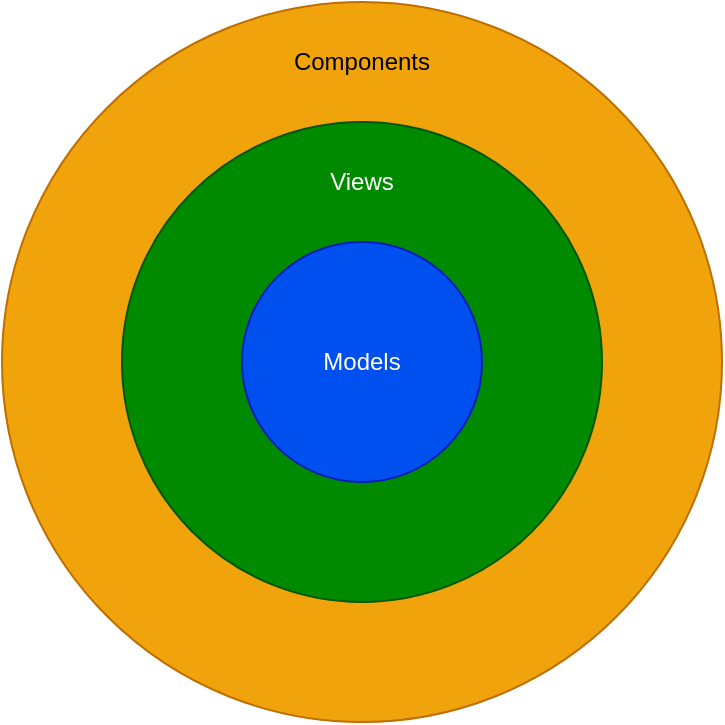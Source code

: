 <mxfile version="22.1.2" type="device" pages="4">
  <diagram id="mvDYsqlOY7IzLZOZ13eX" name="Architecture">
    <mxGraphModel dx="2074" dy="1230" grid="1" gridSize="10" guides="1" tooltips="1" connect="1" arrows="1" fold="1" page="1" pageScale="1" pageWidth="1100" pageHeight="850" math="0" shadow="0">
      <root>
        <mxCell id="0" />
        <mxCell id="1" parent="0" />
        <mxCell id="HzE5Y_yb6oloLd-kvbXD-3" value="Components" style="ellipse;whiteSpace=wrap;html=1;aspect=fixed;verticalAlign=top;spacingTop=16;fillColor=#f0a30a;fontColor=#000000;strokeColor=#BD7000;" vertex="1" parent="1">
          <mxGeometry x="240" y="200" width="360" height="360" as="geometry" />
        </mxCell>
        <mxCell id="HzE5Y_yb6oloLd-kvbXD-2" value="Views" style="ellipse;whiteSpace=wrap;html=1;aspect=fixed;verticalAlign=top;spacingTop=16;fillColor=#008a00;fontColor=#ffffff;strokeColor=#005700;" vertex="1" parent="1">
          <mxGeometry x="300" y="260" width="240" height="240" as="geometry" />
        </mxCell>
        <mxCell id="HzE5Y_yb6oloLd-kvbXD-1" value="Models" style="ellipse;whiteSpace=wrap;html=1;aspect=fixed;fillColor=#0050ef;fontColor=#ffffff;strokeColor=#001DBC;" vertex="1" parent="1">
          <mxGeometry x="360" y="320" width="120" height="120" as="geometry" />
        </mxCell>
      </root>
    </mxGraphModel>
  </diagram>
  <diagram id="C5RBs43oDa-KdzZeNtuy" name="Classes">
    <mxGraphModel dx="2074" dy="1230" grid="1" gridSize="10" guides="1" tooltips="1" connect="1" arrows="1" fold="1" page="1" pageScale="1" pageWidth="1169" pageHeight="827" math="0" shadow="0">
      <root>
        <mxCell id="WIyWlLk6GJQsqaUBKTNV-0" />
        <mxCell id="WIyWlLk6GJQsqaUBKTNV-1" parent="WIyWlLk6GJQsqaUBKTNV-0" />
        <mxCell id="zkfFHV4jXpPFQw0GAbJ--0" value="Member" style="swimlane;fontStyle=2;align=center;verticalAlign=top;childLayout=stackLayout;horizontal=1;startSize=26;horizontalStack=0;resizeParent=1;resizeLast=0;collapsible=1;marginBottom=0;rounded=0;shadow=0;strokeWidth=1;" parent="WIyWlLk6GJQsqaUBKTNV-1" vertex="1">
          <mxGeometry x="560" y="80" width="160" height="330" as="geometry">
            <mxRectangle x="230" y="140" width="160" height="26" as="alternateBounds" />
          </mxGeometry>
        </mxCell>
        <mxCell id="zkfFHV4jXpPFQw0GAbJ--1" value="+ ID" style="text;align=left;verticalAlign=top;spacingLeft=4;spacingRight=4;overflow=hidden;rotatable=0;points=[[0,0.5],[1,0.5]];portConstraint=eastwest;" parent="zkfFHV4jXpPFQw0GAbJ--0" vertex="1">
          <mxGeometry y="26" width="160" height="26" as="geometry" />
        </mxCell>
        <mxCell id="mJDjyZB0HMVaEcLKdFet-34" value="+ Ideology" style="text;align=left;verticalAlign=top;spacingLeft=4;spacingRight=4;overflow=hidden;rotatable=0;points=[[0,0.5],[1,0.5]];portConstraint=eastwest;" parent="zkfFHV4jXpPFQw0GAbJ--0" vertex="1">
          <mxGeometry y="52" width="160" height="26" as="geometry" />
        </mxCell>
        <mxCell id="hrejwmupJxw2dykccQO4-26" value="+ Is Dead: bool" style="text;strokeColor=none;fillColor=none;align=left;verticalAlign=top;spacingLeft=4;spacingRight=4;overflow=hidden;rotatable=0;points=[[0,0.5],[1,0.5]];portConstraint=eastwest;" parent="zkfFHV4jXpPFQw0GAbJ--0" vertex="1">
          <mxGeometry y="78" width="160" height="26" as="geometry" />
        </mxCell>
        <mxCell id="hrejwmupJxw2dykccQO4-31" value="+ Location: Cell" style="text;strokeColor=none;fillColor=none;align=left;verticalAlign=top;spacingLeft=4;spacingRight=4;overflow=hidden;rotatable=0;points=[[0,0.5],[1,0.5]];portConstraint=eastwest;" parent="zkfFHV4jXpPFQw0GAbJ--0" vertex="1">
          <mxGeometry y="104" width="160" height="26" as="geometry" />
        </mxCell>
        <mxCell id="hrejwmupJxw2dykccQO4-27" value="+ Manoeuvre" style="text;strokeColor=none;fillColor=none;align=left;verticalAlign=top;spacingLeft=4;spacingRight=4;overflow=hidden;rotatable=0;points=[[0,0.5],[1,0.5]];portConstraint=eastwest;" parent="zkfFHV4jXpPFQw0GAbJ--0" vertex="1">
          <mxGeometry y="130" width="160" height="26" as="geometry" />
        </mxCell>
        <mxCell id="hrejwmupJxw2dykccQO4-24" value="" style="line;strokeWidth=1;fillColor=none;align=left;verticalAlign=middle;spacingTop=-1;spacingLeft=3;spacingRight=3;rotatable=0;labelPosition=right;points=[];portConstraint=eastwest;strokeColor=inherit;" parent="zkfFHV4jXpPFQw0GAbJ--0" vertex="1">
          <mxGeometry y="156" width="160" height="8" as="geometry" />
        </mxCell>
        <mxCell id="zkfFHV4jXpPFQw0GAbJ--2" value="+ Role" style="text;align=left;verticalAlign=top;spacingLeft=4;spacingRight=4;overflow=hidden;rotatable=0;points=[[0,0.5],[1,0.5]];portConstraint=eastwest;rounded=0;shadow=0;html=0;" parent="zkfFHV4jXpPFQw0GAbJ--0" vertex="1">
          <mxGeometry y="164" width="160" height="26" as="geometry" />
        </mxCell>
        <mxCell id="mJDjyZB0HMVaEcLKdFet-35" value="+ Kill (Member)" style="text;strokeColor=none;fillColor=none;align=left;verticalAlign=top;spacingLeft=4;spacingRight=4;overflow=hidden;rotatable=0;points=[[0,0.5],[1,0.5]];portConstraint=eastwest;" parent="zkfFHV4jXpPFQw0GAbJ--0" vertex="1">
          <mxGeometry y="190" width="160" height="26" as="geometry" />
        </mxCell>
        <mxCell id="mJDjyZB0HMVaEcLKdFet-36" value="+ Cells to Move ( ): [Cell]" style="text;strokeColor=none;fillColor=none;align=left;verticalAlign=top;spacingLeft=4;spacingRight=4;overflow=hidden;rotatable=0;points=[[0,0.5],[1,0.5]];portConstraint=eastwest;" parent="zkfFHV4jXpPFQw0GAbJ--0" vertex="1">
          <mxGeometry y="216" width="160" height="26" as="geometry" />
        </mxCell>
        <mxCell id="mJDjyZB0HMVaEcLKdFet-37" value="+ Can Kill On (Cell)" style="text;strokeColor=none;fillColor=none;align=left;verticalAlign=top;spacingLeft=4;spacingRight=4;overflow=hidden;rotatable=0;points=[[0,0.5],[1,0.5]];portConstraint=eastwest;" parent="zkfFHV4jXpPFQw0GAbJ--0" vertex="1">
          <mxGeometry y="242" width="160" height="26" as="geometry" />
        </mxCell>
        <mxCell id="mJDjyZB0HMVaEcLKdFet-38" value="+ Can Bury On (Cell)" style="text;strokeColor=none;fillColor=none;align=left;verticalAlign=top;spacingLeft=4;spacingRight=4;overflow=hidden;rotatable=0;points=[[0,0.5],[1,0.5]];portConstraint=eastwest;" parent="zkfFHV4jXpPFQw0GAbJ--0" vertex="1">
          <mxGeometry y="268" width="160" height="26" as="geometry" />
        </mxCell>
        <mxCell id="zkfFHV4jXpPFQw0GAbJ--3" value="+ Act (Cell)" style="text;align=left;verticalAlign=top;spacingLeft=4;spacingRight=4;overflow=hidden;rotatable=0;points=[[0,0.5],[1,0.5]];portConstraint=eastwest;rounded=0;shadow=0;html=0;" parent="zkfFHV4jXpPFQw0GAbJ--0" vertex="1">
          <mxGeometry y="294" width="160" height="26" as="geometry" />
        </mxCell>
        <mxCell id="zkfFHV4jXpPFQw0GAbJ--6" value="Chief" style="swimlane;fontStyle=0;align=center;verticalAlign=top;childLayout=stackLayout;horizontal=1;startSize=26;horizontalStack=0;resizeParent=1;resizeLast=0;collapsible=1;marginBottom=0;rounded=0;shadow=0;strokeWidth=1;" parent="WIyWlLk6GJQsqaUBKTNV-1" vertex="1">
          <mxGeometry x="560" y="480" width="150" height="90" as="geometry">
            <mxRectangle x="130" y="380" width="160" height="26" as="alternateBounds" />
          </mxGeometry>
        </mxCell>
        <mxCell id="mJDjyZB0HMVaEcLKdFet-51" value="---" style="text;strokeColor=none;fillColor=none;align=left;verticalAlign=top;spacingLeft=4;spacingRight=4;overflow=hidden;rotatable=0;points=[[0,0.5],[1,0.5]];portConstraint=eastwest;" parent="zkfFHV4jXpPFQw0GAbJ--6" vertex="1">
          <mxGeometry y="26" width="150" height="26" as="geometry" />
        </mxCell>
        <mxCell id="mJDjyZB0HMVaEcLKdFet-28" value="" style="line;strokeWidth=1;fillColor=none;align=left;verticalAlign=middle;spacingTop=-1;spacingLeft=3;spacingRight=3;rotatable=0;labelPosition=right;points=[];portConstraint=eastwest;strokeColor=inherit;" parent="zkfFHV4jXpPFQw0GAbJ--6" vertex="1">
          <mxGeometry y="52" width="150" height="8" as="geometry" />
        </mxCell>
        <mxCell id="hrejwmupJxw2dykccQO4-35" value="+ Role" style="text;align=left;verticalAlign=top;spacingLeft=4;spacingRight=4;overflow=hidden;rotatable=0;points=[[0,0.5],[1,0.5]];portConstraint=eastwest;rounded=0;shadow=0;html=0;" parent="zkfFHV4jXpPFQw0GAbJ--6" vertex="1">
          <mxGeometry y="60" width="150" height="26" as="geometry" />
        </mxCell>
        <mxCell id="zkfFHV4jXpPFQw0GAbJ--12" value="" style="endArrow=block;endSize=10;endFill=0;shadow=0;strokeWidth=1;rounded=0;edgeStyle=elbowEdgeStyle;elbow=vertical;" parent="WIyWlLk6GJQsqaUBKTNV-1" source="zkfFHV4jXpPFQw0GAbJ--6" target="zkfFHV4jXpPFQw0GAbJ--0" edge="1">
          <mxGeometry width="160" relative="1" as="geometry">
            <mxPoint x="620" y="163" as="sourcePoint" />
            <mxPoint x="620" y="163" as="targetPoint" />
          </mxGeometry>
        </mxCell>
        <mxCell id="zkfFHV4jXpPFQw0GAbJ--16" value="" style="endArrow=block;endSize=10;endFill=0;shadow=0;strokeWidth=1;rounded=0;edgeStyle=elbowEdgeStyle;elbow=vertical;" parent="WIyWlLk6GJQsqaUBKTNV-1" source="hrejwmupJxw2dykccQO4-36" target="zkfFHV4jXpPFQw0GAbJ--0" edge="1">
          <mxGeometry width="160" relative="1" as="geometry">
            <mxPoint x="800" y="360" as="sourcePoint" />
            <mxPoint x="730" y="231" as="targetPoint" />
          </mxGeometry>
        </mxCell>
        <mxCell id="zkfFHV4jXpPFQw0GAbJ--17" value="Party" style="swimlane;fontStyle=0;align=center;verticalAlign=top;childLayout=stackLayout;horizontal=1;startSize=26;horizontalStack=0;resizeParent=1;resizeLast=0;collapsible=1;marginBottom=0;rounded=0;shadow=0;strokeWidth=1;" parent="WIyWlLk6GJQsqaUBKTNV-1" vertex="1">
          <mxGeometry x="320" y="197" width="120" height="112" as="geometry">
            <mxRectangle x="550" y="140" width="160" height="26" as="alternateBounds" />
          </mxGeometry>
        </mxCell>
        <mxCell id="hrejwmupJxw2dykccQO4-23" value="---" style="text;strokeColor=none;fillColor=none;align=left;verticalAlign=top;spacingLeft=4;spacingRight=4;overflow=hidden;rotatable=0;points=[[0,0.5],[1,0.5]];portConstraint=eastwest;" parent="zkfFHV4jXpPFQw0GAbJ--17" vertex="1">
          <mxGeometry y="26" width="120" height="26" as="geometry" />
        </mxCell>
        <mxCell id="hrejwmupJxw2dykccQO4-22" value="" style="line;strokeWidth=1;fillColor=none;align=left;verticalAlign=middle;spacingTop=-1;spacingLeft=3;spacingRight=3;rotatable=0;labelPosition=right;points=[];portConstraint=eastwest;strokeColor=inherit;" parent="zkfFHV4jXpPFQw0GAbJ--17" vertex="1">
          <mxGeometry y="52" width="120" height="8" as="geometry" />
        </mxCell>
        <mxCell id="zkfFHV4jXpPFQw0GAbJ--18" value="+ Ideology" style="text;align=left;verticalAlign=top;spacingLeft=4;spacingRight=4;overflow=hidden;rotatable=0;points=[[0,0.5],[1,0.5]];portConstraint=eastwest;" parent="zkfFHV4jXpPFQw0GAbJ--17" vertex="1">
          <mxGeometry y="60" width="120" height="26" as="geometry" />
        </mxCell>
        <mxCell id="zkfFHV4jXpPFQw0GAbJ--19" value="+ Is Lost" style="text;align=left;verticalAlign=top;spacingLeft=4;spacingRight=4;overflow=hidden;rotatable=0;points=[[0,0.5],[1,0.5]];portConstraint=eastwest;rounded=0;shadow=0;html=0;" parent="zkfFHV4jXpPFQw0GAbJ--17" vertex="1">
          <mxGeometry y="86" width="120" height="26" as="geometry" />
        </mxCell>
        <mxCell id="zkfFHV4jXpPFQw0GAbJ--26" value="" style="endArrow=open;shadow=0;strokeWidth=1;rounded=0;endFill=0;elbow=vertical;dashed=1;exitX=1;exitY=0.5;exitDx=0;exitDy=0;entryX=0;entryY=0.5;entryDx=0;entryDy=0;endSize=12;" parent="WIyWlLk6GJQsqaUBKTNV-1" source="zkfFHV4jXpPFQw0GAbJ--19" target="mJDjyZB0HMVaEcLKdFet-35" edge="1">
          <mxGeometry x="0.5" y="41" relative="1" as="geometry">
            <mxPoint x="10" y="172" as="sourcePoint" />
            <mxPoint x="-150" y="172" as="targetPoint" />
            <mxPoint x="-40" y="32" as="offset" />
          </mxGeometry>
        </mxCell>
        <mxCell id="mJDjyZB0HMVaEcLKdFet-15" value="Members" style="edgeLabel;html=1;align=center;verticalAlign=middle;resizable=0;points=[];" parent="zkfFHV4jXpPFQw0GAbJ--26" vertex="1" connectable="0">
          <mxGeometry x="-0.274" y="1" relative="1" as="geometry">
            <mxPoint x="-4" y="15" as="offset" />
          </mxGeometry>
        </mxCell>
        <mxCell id="mJDjyZB0HMVaEcLKdFet-21" value="1..9" style="edgeLabel;html=1;align=center;verticalAlign=middle;resizable=0;points=[];" parent="zkfFHV4jXpPFQw0GAbJ--26" vertex="1" connectable="0">
          <mxGeometry x="0.692" y="-1" relative="1" as="geometry">
            <mxPoint x="-2" y="8" as="offset" />
          </mxGeometry>
        </mxCell>
        <mxCell id="hrejwmupJxw2dykccQO4-0" value="Parliament" style="swimlane;fontStyle=0;childLayout=stackLayout;horizontal=1;startSize=26;fillColor=none;horizontalStack=0;resizeParent=1;resizeParentMax=0;resizeLast=0;collapsible=1;marginBottom=0;" parent="WIyWlLk6GJQsqaUBKTNV-1" vertex="1">
          <mxGeometry x="80" y="80" width="120" height="138" as="geometry" />
        </mxCell>
        <mxCell id="hrejwmupJxw2dykccQO4-1" value="- Cur Ideology" style="text;strokeColor=none;fillColor=none;align=left;verticalAlign=top;spacingLeft=4;spacingRight=4;overflow=hidden;rotatable=0;points=[[0,0.5],[1,0.5]];portConstraint=eastwest;" parent="hrejwmupJxw2dykccQO4-0" vertex="1">
          <mxGeometry y="26" width="120" height="26" as="geometry" />
        </mxCell>
        <mxCell id="hrejwmupJxw2dykccQO4-19" value="" style="line;strokeWidth=1;fillColor=none;align=left;verticalAlign=middle;spacingTop=-1;spacingLeft=3;spacingRight=3;rotatable=0;labelPosition=right;points=[];portConstraint=eastwest;strokeColor=inherit;" parent="hrejwmupJxw2dykccQO4-0" vertex="1">
          <mxGeometry y="52" width="120" height="8" as="geometry" />
        </mxCell>
        <mxCell id="hrejwmupJxw2dykccQO4-18" value="- Get Next Party ( )" style="text;strokeColor=none;fillColor=none;align=left;verticalAlign=top;spacingLeft=4;spacingRight=4;overflow=hidden;rotatable=0;points=[[0,0.5],[1,0.5]];portConstraint=eastwest;" parent="hrejwmupJxw2dykccQO4-0" vertex="1">
          <mxGeometry y="60" width="120" height="26" as="geometry" />
        </mxCell>
        <mxCell id="hrejwmupJxw2dykccQO4-20" value="- Next Turn ( )" style="text;strokeColor=none;fillColor=none;align=left;verticalAlign=top;spacingLeft=4;spacingRight=4;overflow=hidden;rotatable=0;points=[[0,0.5],[1,0.5]];portConstraint=eastwest;" parent="hrejwmupJxw2dykccQO4-0" vertex="1">
          <mxGeometry y="86" width="120" height="26" as="geometry" />
        </mxCell>
        <mxCell id="hrejwmupJxw2dykccQO4-21" value="+ Act ( )" style="text;strokeColor=none;fillColor=none;align=left;verticalAlign=top;spacingLeft=4;spacingRight=4;overflow=hidden;rotatable=0;points=[[0,0.5],[1,0.5]];portConstraint=eastwest;" parent="hrejwmupJxw2dykccQO4-0" vertex="1">
          <mxGeometry y="112" width="120" height="26" as="geometry" />
        </mxCell>
        <mxCell id="hrejwmupJxw2dykccQO4-4" value="Cell" style="swimlane;fontStyle=0;childLayout=stackLayout;horizontal=1;startSize=26;fillColor=none;horizontalStack=0;resizeParent=1;resizeParentMax=0;resizeLast=0;collapsible=1;marginBottom=0;" parent="WIyWlLk6GJQsqaUBKTNV-1" vertex="1">
          <mxGeometry x="760" y="80" width="120" height="78" as="geometry" />
        </mxCell>
        <mxCell id="hrejwmupJxw2dykccQO4-5" value="+ X: int" style="text;strokeColor=none;fillColor=none;align=left;verticalAlign=top;spacingLeft=4;spacingRight=4;overflow=hidden;rotatable=0;points=[[0,0.5],[1,0.5]];portConstraint=eastwest;" parent="hrejwmupJxw2dykccQO4-4" vertex="1">
          <mxGeometry y="26" width="120" height="26" as="geometry" />
        </mxCell>
        <mxCell id="hrejwmupJxw2dykccQO4-6" value="+ Y: int" style="text;strokeColor=none;fillColor=none;align=left;verticalAlign=top;spacingLeft=4;spacingRight=4;overflow=hidden;rotatable=0;points=[[0,0.5],[1,0.5]];portConstraint=eastwest;" parent="hrejwmupJxw2dykccQO4-4" vertex="1">
          <mxGeometry y="52" width="120" height="26" as="geometry" />
        </mxCell>
        <mxCell id="hrejwmupJxw2dykccQO4-36" value="Assassin" style="swimlane;fontStyle=0;align=center;verticalAlign=top;childLayout=stackLayout;horizontal=1;startSize=26;horizontalStack=0;resizeParent=1;resizeLast=0;collapsible=1;marginBottom=0;rounded=0;shadow=0;strokeWidth=1;" parent="WIyWlLk6GJQsqaUBKTNV-1" vertex="1">
          <mxGeometry x="720" y="480" width="150" height="90" as="geometry">
            <mxRectangle x="130" y="380" width="160" height="26" as="alternateBounds" />
          </mxGeometry>
        </mxCell>
        <mxCell id="mJDjyZB0HMVaEcLKdFet-52" value="---" style="text;strokeColor=none;fillColor=none;align=left;verticalAlign=top;spacingLeft=4;spacingRight=4;overflow=hidden;rotatable=0;points=[[0,0.5],[1,0.5]];portConstraint=eastwest;" parent="hrejwmupJxw2dykccQO4-36" vertex="1">
          <mxGeometry y="26" width="150" height="26" as="geometry" />
        </mxCell>
        <mxCell id="mJDjyZB0HMVaEcLKdFet-30" value="" style="line;strokeWidth=1;fillColor=none;align=left;verticalAlign=middle;spacingTop=-1;spacingLeft=3;spacingRight=3;rotatable=0;labelPosition=right;points=[];portConstraint=eastwest;strokeColor=inherit;" parent="hrejwmupJxw2dykccQO4-36" vertex="1">
          <mxGeometry y="52" width="150" height="8" as="geometry" />
        </mxCell>
        <mxCell id="hrejwmupJxw2dykccQO4-37" value="+ Role" style="text;align=left;verticalAlign=top;spacingLeft=4;spacingRight=4;overflow=hidden;rotatable=0;points=[[0,0.5],[1,0.5]];portConstraint=eastwest;rounded=0;shadow=0;html=0;" parent="hrejwmupJxw2dykccQO4-36" vertex="1">
          <mxGeometry y="60" width="150" height="26" as="geometry" />
        </mxCell>
        <mxCell id="hrejwmupJxw2dykccQO4-38" value="Diplomat" style="swimlane;fontStyle=0;align=center;verticalAlign=top;childLayout=stackLayout;horizontal=1;startSize=26;horizontalStack=0;resizeParent=1;resizeLast=0;collapsible=1;marginBottom=0;rounded=0;shadow=0;strokeWidth=1;" parent="WIyWlLk6GJQsqaUBKTNV-1" vertex="1">
          <mxGeometry x="880" y="480" width="150" height="90" as="geometry">
            <mxRectangle x="130" y="380" width="160" height="26" as="alternateBounds" />
          </mxGeometry>
        </mxCell>
        <mxCell id="mJDjyZB0HMVaEcLKdFet-53" value="---" style="text;strokeColor=none;fillColor=none;align=left;verticalAlign=top;spacingLeft=4;spacingRight=4;overflow=hidden;rotatable=0;points=[[0,0.5],[1,0.5]];portConstraint=eastwest;" parent="hrejwmupJxw2dykccQO4-38" vertex="1">
          <mxGeometry y="26" width="150" height="26" as="geometry" />
        </mxCell>
        <mxCell id="mJDjyZB0HMVaEcLKdFet-32" value="" style="line;strokeWidth=1;fillColor=none;align=left;verticalAlign=middle;spacingTop=-1;spacingLeft=3;spacingRight=3;rotatable=0;labelPosition=right;points=[];portConstraint=eastwest;strokeColor=inherit;" parent="hrejwmupJxw2dykccQO4-38" vertex="1">
          <mxGeometry y="52" width="150" height="8" as="geometry" />
        </mxCell>
        <mxCell id="hrejwmupJxw2dykccQO4-39" value="+ Role" style="text;align=left;verticalAlign=top;spacingLeft=4;spacingRight=4;overflow=hidden;rotatable=0;points=[[0,0.5],[1,0.5]];portConstraint=eastwest;rounded=0;shadow=0;html=0;" parent="hrejwmupJxw2dykccQO4-38" vertex="1">
          <mxGeometry y="60" width="150" height="26" as="geometry" />
        </mxCell>
        <mxCell id="hrejwmupJxw2dykccQO4-40" value="Reporter" style="swimlane;fontStyle=0;align=center;verticalAlign=top;childLayout=stackLayout;horizontal=1;startSize=26;horizontalStack=0;resizeParent=1;resizeLast=0;collapsible=1;marginBottom=0;rounded=0;shadow=0;strokeWidth=1;" parent="WIyWlLk6GJQsqaUBKTNV-1" vertex="1">
          <mxGeometry x="400" y="480" width="150" height="90" as="geometry">
            <mxRectangle x="130" y="380" width="160" height="26" as="alternateBounds" />
          </mxGeometry>
        </mxCell>
        <mxCell id="mJDjyZB0HMVaEcLKdFet-50" value="---" style="text;strokeColor=none;fillColor=none;align=left;verticalAlign=top;spacingLeft=4;spacingRight=4;overflow=hidden;rotatable=0;points=[[0,0.5],[1,0.5]];portConstraint=eastwest;" parent="hrejwmupJxw2dykccQO4-40" vertex="1">
          <mxGeometry y="26" width="150" height="26" as="geometry" />
        </mxCell>
        <mxCell id="mJDjyZB0HMVaEcLKdFet-26" value="" style="line;strokeWidth=1;fillColor=none;align=left;verticalAlign=middle;spacingTop=-1;spacingLeft=3;spacingRight=3;rotatable=0;labelPosition=right;points=[];portConstraint=eastwest;strokeColor=inherit;" parent="hrejwmupJxw2dykccQO4-40" vertex="1">
          <mxGeometry y="52" width="150" height="8" as="geometry" />
        </mxCell>
        <mxCell id="hrejwmupJxw2dykccQO4-41" value="+ Role" style="text;align=left;verticalAlign=top;spacingLeft=4;spacingRight=4;overflow=hidden;rotatable=0;points=[[0,0.5],[1,0.5]];portConstraint=eastwest;rounded=0;shadow=0;html=0;" parent="hrejwmupJxw2dykccQO4-40" vertex="1">
          <mxGeometry y="60" width="150" height="26" as="geometry" />
        </mxCell>
        <mxCell id="hrejwmupJxw2dykccQO4-42" value="Militant" style="swimlane;fontStyle=0;align=center;verticalAlign=top;childLayout=stackLayout;horizontal=1;startSize=26;horizontalStack=0;resizeParent=1;resizeLast=0;collapsible=1;marginBottom=0;rounded=0;shadow=0;strokeWidth=1;" parent="WIyWlLk6GJQsqaUBKTNV-1" vertex="1">
          <mxGeometry x="240" y="480" width="150" height="90" as="geometry">
            <mxRectangle x="130" y="380" width="160" height="26" as="alternateBounds" />
          </mxGeometry>
        </mxCell>
        <mxCell id="mJDjyZB0HMVaEcLKdFet-49" value="---" style="text;strokeColor=none;fillColor=none;align=left;verticalAlign=top;spacingLeft=4;spacingRight=4;overflow=hidden;rotatable=0;points=[[0,0.5],[1,0.5]];portConstraint=eastwest;" parent="hrejwmupJxw2dykccQO4-42" vertex="1">
          <mxGeometry y="26" width="150" height="26" as="geometry" />
        </mxCell>
        <mxCell id="mJDjyZB0HMVaEcLKdFet-24" value="" style="line;strokeWidth=1;fillColor=none;align=left;verticalAlign=middle;spacingTop=-1;spacingLeft=3;spacingRight=3;rotatable=0;labelPosition=right;points=[];portConstraint=eastwest;strokeColor=inherit;" parent="hrejwmupJxw2dykccQO4-42" vertex="1">
          <mxGeometry y="52" width="150" height="8" as="geometry" />
        </mxCell>
        <mxCell id="hrejwmupJxw2dykccQO4-43" value="+ Role" style="text;align=left;verticalAlign=top;spacingLeft=4;spacingRight=4;overflow=hidden;rotatable=0;points=[[0,0.5],[1,0.5]];portConstraint=eastwest;rounded=0;shadow=0;html=0;" parent="hrejwmupJxw2dykccQO4-42" vertex="1">
          <mxGeometry y="60" width="150" height="26" as="geometry" />
        </mxCell>
        <mxCell id="hrejwmupJxw2dykccQO4-44" value="Necromobile" style="swimlane;fontStyle=0;align=center;verticalAlign=top;childLayout=stackLayout;horizontal=1;startSize=26;horizontalStack=0;resizeParent=1;resizeLast=0;collapsible=1;marginBottom=0;rounded=0;shadow=0;strokeWidth=1;" parent="WIyWlLk6GJQsqaUBKTNV-1" vertex="1">
          <mxGeometry x="80" y="480" width="150" height="90" as="geometry">
            <mxRectangle x="130" y="380" width="160" height="26" as="alternateBounds" />
          </mxGeometry>
        </mxCell>
        <mxCell id="mJDjyZB0HMVaEcLKdFet-48" value="---" style="text;strokeColor=none;fillColor=none;align=left;verticalAlign=top;spacingLeft=4;spacingRight=4;overflow=hidden;rotatable=0;points=[[0,0.5],[1,0.5]];portConstraint=eastwest;" parent="hrejwmupJxw2dykccQO4-44" vertex="1">
          <mxGeometry y="26" width="150" height="26" as="geometry" />
        </mxCell>
        <mxCell id="mJDjyZB0HMVaEcLKdFet-23" value="" style="line;strokeWidth=1;fillColor=none;align=left;verticalAlign=middle;spacingTop=-1;spacingLeft=3;spacingRight=3;rotatable=0;labelPosition=right;points=[];portConstraint=eastwest;strokeColor=inherit;" parent="hrejwmupJxw2dykccQO4-44" vertex="1">
          <mxGeometry y="52" width="150" height="8" as="geometry" />
        </mxCell>
        <mxCell id="hrejwmupJxw2dykccQO4-45" value="+ Role" style="text;align=left;verticalAlign=top;spacingLeft=4;spacingRight=4;overflow=hidden;rotatable=0;points=[[0,0.5],[1,0.5]];portConstraint=eastwest;rounded=0;shadow=0;html=0;" parent="hrejwmupJxw2dykccQO4-44" vertex="1">
          <mxGeometry y="60" width="150" height="26" as="geometry" />
        </mxCell>
        <mxCell id="hrejwmupJxw2dykccQO4-47" value="" style="endArrow=block;endSize=10;endFill=0;shadow=0;strokeWidth=1;rounded=0;edgeStyle=elbowEdgeStyle;elbow=vertical;" parent="WIyWlLk6GJQsqaUBKTNV-1" source="hrejwmupJxw2dykccQO4-38" target="zkfFHV4jXpPFQw0GAbJ--0" edge="1">
          <mxGeometry width="160" relative="1" as="geometry">
            <mxPoint x="690" y="370" as="sourcePoint" />
            <mxPoint x="550" y="306" as="targetPoint" />
          </mxGeometry>
        </mxCell>
        <mxCell id="hrejwmupJxw2dykccQO4-48" value="" style="endArrow=block;endSize=10;endFill=0;shadow=0;strokeWidth=1;rounded=0;edgeStyle=elbowEdgeStyle;elbow=vertical;" parent="WIyWlLk6GJQsqaUBKTNV-1" source="hrejwmupJxw2dykccQO4-40" target="zkfFHV4jXpPFQw0GAbJ--0" edge="1">
          <mxGeometry width="160" relative="1" as="geometry">
            <mxPoint x="830" y="370" as="sourcePoint" />
            <mxPoint x="550" y="306" as="targetPoint" />
          </mxGeometry>
        </mxCell>
        <mxCell id="hrejwmupJxw2dykccQO4-49" value="" style="endArrow=block;endSize=10;endFill=0;shadow=0;strokeWidth=1;rounded=0;edgeStyle=elbowEdgeStyle;elbow=vertical;" parent="WIyWlLk6GJQsqaUBKTNV-1" source="hrejwmupJxw2dykccQO4-42" target="zkfFHV4jXpPFQw0GAbJ--0" edge="1">
          <mxGeometry width="160" relative="1" as="geometry">
            <mxPoint x="410" y="370" as="sourcePoint" />
            <mxPoint x="550" y="306" as="targetPoint" />
          </mxGeometry>
        </mxCell>
        <mxCell id="hrejwmupJxw2dykccQO4-50" value="" style="endArrow=block;endSize=10;endFill=0;shadow=0;strokeWidth=1;rounded=0;edgeStyle=elbowEdgeStyle;elbow=vertical;" parent="WIyWlLk6GJQsqaUBKTNV-1" source="hrejwmupJxw2dykccQO4-44" target="zkfFHV4jXpPFQw0GAbJ--0" edge="1">
          <mxGeometry width="160" relative="1" as="geometry">
            <mxPoint x="270" y="370" as="sourcePoint" />
            <mxPoint x="550" y="306" as="targetPoint" />
          </mxGeometry>
        </mxCell>
        <mxCell id="mJDjyZB0HMVaEcLKdFet-10" value="" style="endArrow=open;endFill=1;endSize=12;html=1;rounded=0;edgeStyle=orthogonalEdgeStyle;elbow=vertical;entryX=0;entryY=0.5;entryDx=0;entryDy=0;" parent="WIyWlLk6GJQsqaUBKTNV-1" source="hrejwmupJxw2dykccQO4-0" target="zkfFHV4jXpPFQw0GAbJ--19" edge="1">
          <mxGeometry width="160" relative="1" as="geometry">
            <mxPoint x="110" y="290" as="sourcePoint" />
            <mxPoint x="270" y="290" as="targetPoint" />
          </mxGeometry>
        </mxCell>
        <mxCell id="mJDjyZB0HMVaEcLKdFet-11" value="Cur Party" style="edgeLabel;html=1;align=center;verticalAlign=middle;resizable=0;points=[];" parent="mJDjyZB0HMVaEcLKdFet-10" vertex="1" connectable="0">
          <mxGeometry x="0.153" relative="1" as="geometry">
            <mxPoint as="offset" />
          </mxGeometry>
        </mxCell>
        <mxCell id="mJDjyZB0HMVaEcLKdFet-13" value="" style="endArrow=open;endFill=1;endSize=12;html=1;rounded=0;elbow=vertical;entryX=0;entryY=0.5;entryDx=0;entryDy=0;exitX=1;exitY=0.5;exitDx=0;exitDy=0;" parent="WIyWlLk6GJQsqaUBKTNV-1" source="zkfFHV4jXpPFQw0GAbJ--18" target="zkfFHV4jXpPFQw0GAbJ--2" edge="1">
          <mxGeometry width="160" relative="1" as="geometry">
            <mxPoint x="310" y="150" as="sourcePoint" />
            <mxPoint x="470" y="150" as="targetPoint" />
          </mxGeometry>
        </mxCell>
        <mxCell id="mJDjyZB0HMVaEcLKdFet-14" value="Chief" style="edgeLabel;html=1;align=center;verticalAlign=middle;resizable=0;points=[];" parent="mJDjyZB0HMVaEcLKdFet-13" vertex="1" connectable="0">
          <mxGeometry x="0.277" relative="1" as="geometry">
            <mxPoint x="-47" y="-5" as="offset" />
          </mxGeometry>
        </mxCell>
        <mxCell id="mJDjyZB0HMVaEcLKdFet-16" value="" style="endArrow=diamondThin;endFill=0;endSize=24;html=1;rounded=0;sourcePerimeterSpacing=6;targetPerimeterSpacing=12;elbow=vertical;entryX=1;entryY=0.5;entryDx=0;entryDy=0;exitX=0;exitY=0.5;exitDx=0;exitDy=0;" parent="WIyWlLk6GJQsqaUBKTNV-1" source="zkfFHV4jXpPFQw0GAbJ--1" target="hrejwmupJxw2dykccQO4-1" edge="1">
          <mxGeometry width="160" relative="1" as="geometry">
            <mxPoint x="230" y="60" as="sourcePoint" />
            <mxPoint x="390" y="60" as="targetPoint" />
          </mxGeometry>
        </mxCell>
        <mxCell id="mJDjyZB0HMVaEcLKdFet-17" value="36" style="edgeLabel;html=1;align=center;verticalAlign=middle;resizable=0;points=[];" parent="mJDjyZB0HMVaEcLKdFet-16" vertex="1" connectable="0">
          <mxGeometry x="-0.874" relative="1" as="geometry">
            <mxPoint y="-9" as="offset" />
          </mxGeometry>
        </mxCell>
        <mxCell id="mJDjyZB0HMVaEcLKdFet-19" value="" style="endArrow=diamondThin;endFill=0;endSize=24;html=1;rounded=0;sourcePerimeterSpacing=6;targetPerimeterSpacing=12;elbow=vertical;entryX=1;entryY=0.5;entryDx=0;entryDy=0;exitX=0;exitY=0.5;exitDx=0;exitDy=0;edgeStyle=orthogonalEdgeStyle;" parent="WIyWlLk6GJQsqaUBKTNV-1" source="hrejwmupJxw2dykccQO4-23" target="hrejwmupJxw2dykccQO4-18" edge="1">
          <mxGeometry width="160" relative="1" as="geometry">
            <mxPoint x="270" y="40" as="sourcePoint" />
            <mxPoint x="130" y="50" as="targetPoint" />
          </mxGeometry>
        </mxCell>
        <mxCell id="mJDjyZB0HMVaEcLKdFet-20" value="4" style="edgeLabel;html=1;align=center;verticalAlign=middle;resizable=0;points=[];" parent="mJDjyZB0HMVaEcLKdFet-19" vertex="1" connectable="0">
          <mxGeometry x="-0.839" y="1" relative="1" as="geometry">
            <mxPoint y="-9" as="offset" />
          </mxGeometry>
        </mxCell>
      </root>
    </mxGraphModel>
  </diagram>
  <diagram id="Med-YYuHFdi_uHZpJhDQ" name="Browsing">
    <mxGraphModel dx="2074" dy="1230" grid="1" gridSize="10" guides="1" tooltips="1" connect="1" arrows="1" fold="1" page="1" pageScale="1" pageWidth="1100" pageHeight="850" math="0" shadow="0">
      <root>
        <mxCell id="0" />
        <mxCell id="1" parent="0" />
        <mxCell id="fRJF4915hjOd7EYOfRLE-3" style="edgeStyle=orthogonalEdgeStyle;rounded=0;orthogonalLoop=1;jettySize=auto;html=1;startArrow=classic;startFill=1;" parent="1" source="fRJF4915hjOd7EYOfRLE-1" target="fRJF4915hjOd7EYOfRLE-2" edge="1">
          <mxGeometry relative="1" as="geometry" />
        </mxCell>
        <mxCell id="fRJF4915hjOd7EYOfRLE-1" value="Main" style="rounded=0;whiteSpace=wrap;html=1;" parent="1" vertex="1">
          <mxGeometry x="480" y="320" width="120" height="40" as="geometry" />
        </mxCell>
        <mxCell id="fRJF4915hjOd7EYOfRLE-2" value="About" style="rounded=0;whiteSpace=wrap;html=1;" parent="1" vertex="1">
          <mxGeometry x="480" y="120" width="120" height="40" as="geometry" />
        </mxCell>
        <mxCell id="fRJF4915hjOd7EYOfRLE-5" value="Settings" style="rounded=0;whiteSpace=wrap;html=1;" parent="1" vertex="1">
          <mxGeometry x="200" y="320" width="120" height="40" as="geometry" />
        </mxCell>
        <mxCell id="fRJF4915hjOd7EYOfRLE-6" style="edgeStyle=orthogonalEdgeStyle;rounded=0;orthogonalLoop=1;jettySize=auto;html=1;startArrow=classic;startFill=1;" parent="1" source="fRJF4915hjOd7EYOfRLE-1" target="fRJF4915hjOd7EYOfRLE-5" edge="1">
          <mxGeometry relative="1" as="geometry">
            <mxPoint x="550" y="330" as="sourcePoint" />
            <mxPoint x="550" y="170" as="targetPoint" />
          </mxGeometry>
        </mxCell>
        <mxCell id="fRJF4915hjOd7EYOfRLE-7" value="Game Options" style="rounded=0;whiteSpace=wrap;html=1;" parent="1" vertex="1">
          <mxGeometry x="480" y="520" width="120" height="40" as="geometry" />
        </mxCell>
        <mxCell id="fRJF4915hjOd7EYOfRLE-8" style="edgeStyle=orthogonalEdgeStyle;rounded=0;orthogonalLoop=1;jettySize=auto;html=1;startArrow=classic;startFill=1;" parent="1" source="fRJF4915hjOd7EYOfRLE-1" target="fRJF4915hjOd7EYOfRLE-7" edge="1">
          <mxGeometry relative="1" as="geometry">
            <mxPoint x="490" y="350" as="sourcePoint" />
            <mxPoint x="560" y="180" as="targetPoint" />
          </mxGeometry>
        </mxCell>
        <mxCell id="gv4n2l-uT0Oi-bt0wZsN-1" value="New Game" style="edgeLabel;html=1;align=center;verticalAlign=middle;resizable=0;points=[];" parent="fRJF4915hjOd7EYOfRLE-8" vertex="1" connectable="0">
          <mxGeometry x="-0.129" y="-1" relative="1" as="geometry">
            <mxPoint as="offset" />
          </mxGeometry>
        </mxCell>
        <mxCell id="fRJF4915hjOd7EYOfRLE-10" style="edgeStyle=orthogonalEdgeStyle;rounded=0;orthogonalLoop=1;jettySize=auto;html=1;startArrow=classic;startFill=1;endArrow=none;endFill=0;" parent="1" source="fRJF4915hjOd7EYOfRLE-9" target="fRJF4915hjOd7EYOfRLE-7" edge="1">
          <mxGeometry relative="1" as="geometry" />
        </mxCell>
        <mxCell id="gv4n2l-uT0Oi-bt0wZsN-2" value="Start" style="edgeLabel;html=1;align=center;verticalAlign=middle;resizable=0;points=[];" parent="fRJF4915hjOd7EYOfRLE-10" vertex="1" connectable="0">
          <mxGeometry x="-0.004" y="1" relative="1" as="geometry">
            <mxPoint y="-11" as="offset" />
          </mxGeometry>
        </mxCell>
        <mxCell id="fRJF4915hjOd7EYOfRLE-11" style="edgeStyle=orthogonalEdgeStyle;rounded=0;orthogonalLoop=1;jettySize=auto;html=1;" parent="1" source="fRJF4915hjOd7EYOfRLE-9" target="fRJF4915hjOd7EYOfRLE-1" edge="1">
          <mxGeometry relative="1" as="geometry">
            <mxPoint x="720" y="350" as="targetPoint" />
            <Array as="points">
              <mxPoint x="820" y="340" />
              <mxPoint x="721" y="340" />
            </Array>
          </mxGeometry>
        </mxCell>
        <mxCell id="fRJF4915hjOd7EYOfRLE-12" value="End/Finish" style="edgeLabel;html=1;align=center;verticalAlign=middle;resizable=0;points=[];" parent="fRJF4915hjOd7EYOfRLE-11" vertex="1" connectable="0">
          <mxGeometry x="-0.332" y="-2" relative="1" as="geometry">
            <mxPoint as="offset" />
          </mxGeometry>
        </mxCell>
        <mxCell id="fRJF4915hjOd7EYOfRLE-9" value="Board" style="rounded=0;whiteSpace=wrap;html=1;" parent="1" vertex="1">
          <mxGeometry x="760" y="520" width="120" height="40" as="geometry" />
        </mxCell>
      </root>
    </mxGraphModel>
  </diagram>
  <diagram id="sOCbUdpZM-VSZfJRifkV" name="Pages">
    <mxGraphModel dx="2074" dy="1230" grid="1" gridSize="10" guides="1" tooltips="1" connect="1" arrows="1" fold="1" page="1" pageScale="1" pageWidth="1100" pageHeight="850" math="0" shadow="0">
      <root>
        <mxCell id="0" />
        <mxCell id="1" parent="0" />
        <mxCell id="6tgMPTyP4-1LGwL36H3K-2" value="" style="rounded=0;whiteSpace=wrap;html=1;fillColor=none;" parent="1" vertex="1">
          <mxGeometry x="40" y="40" width="200" height="320" as="geometry" />
        </mxCell>
        <mxCell id="6tgMPTyP4-1LGwL36H3K-4" value="Main" style="text;html=1;strokeColor=none;fillColor=none;align=center;verticalAlign=middle;whiteSpace=wrap;rounded=0;" parent="1" vertex="1">
          <mxGeometry x="110" y="360" width="60" height="30" as="geometry" />
        </mxCell>
        <mxCell id="nCH1N1Xs6EVEF_hkNGjA-1" value="Djambi" style="text;html=1;strokeColor=none;fillColor=none;align=center;verticalAlign=middle;whiteSpace=wrap;rounded=0;fontSize=18;" parent="1" vertex="1">
          <mxGeometry x="80" y="50" width="120" height="30" as="geometry" />
        </mxCell>
        <mxCell id="nCH1N1Xs6EVEF_hkNGjA-2" value="New Game" style="rounded=1;whiteSpace=wrap;html=1;" parent="1" vertex="1">
          <mxGeometry x="80" y="120" width="120" height="40" as="geometry" />
        </mxCell>
        <mxCell id="nCH1N1Xs6EVEF_hkNGjA-3" value="About &amp;amp; Rules" style="rounded=1;whiteSpace=wrap;html=1;" parent="1" vertex="1">
          <mxGeometry x="80" y="200" width="120" height="40" as="geometry" />
        </mxCell>
        <mxCell id="nCH1N1Xs6EVEF_hkNGjA-4" value="Settings" style="rounded=1;whiteSpace=wrap;html=1;" parent="1" vertex="1">
          <mxGeometry x="80" y="280" width="120" height="40" as="geometry" />
        </mxCell>
        <mxCell id="nCH1N1Xs6EVEF_hkNGjA-5" value="" style="rounded=0;whiteSpace=wrap;html=1;fillColor=none;" parent="1" vertex="1">
          <mxGeometry x="280" y="40" width="200" height="320" as="geometry" />
        </mxCell>
        <mxCell id="nCH1N1Xs6EVEF_hkNGjA-6" value="About" style="text;html=1;strokeColor=none;fillColor=none;align=center;verticalAlign=middle;whiteSpace=wrap;rounded=0;" parent="1" vertex="1">
          <mxGeometry x="350" y="360" width="60" height="30" as="geometry" />
        </mxCell>
        <mxCell id="nCH1N1Xs6EVEF_hkNGjA-7" value="Djambi" style="text;html=1;strokeColor=none;fillColor=none;align=center;verticalAlign=middle;whiteSpace=wrap;rounded=0;fontSize=18;" parent="1" vertex="1">
          <mxGeometry x="320" y="50" width="120" height="30" as="geometry" />
        </mxCell>
        <mxCell id="8N6tzR87UIsuV-F_B2Jv-4" value="" style="shape=singleArrow;direction=west;whiteSpace=wrap;html=1;arrowWidth=0.377;arrowSize=0.542;" parent="1" vertex="1">
          <mxGeometry x="300" y="55" width="20" height="20" as="geometry" />
        </mxCell>
        <mxCell id="WCkyvZEtuD8OnUPZrDaZ-1" value="" style="rounded=0;whiteSpace=wrap;html=1;fillColor=none;" parent="1" vertex="1">
          <mxGeometry x="520" y="40" width="200" height="320" as="geometry" />
        </mxCell>
        <mxCell id="WCkyvZEtuD8OnUPZrDaZ-2" value="Settings" style="text;html=1;strokeColor=none;fillColor=none;align=center;verticalAlign=middle;whiteSpace=wrap;rounded=0;" parent="1" vertex="1">
          <mxGeometry x="590" y="360" width="60" height="30" as="geometry" />
        </mxCell>
        <mxCell id="WCkyvZEtuD8OnUPZrDaZ-3" value="Djambi" style="text;html=1;strokeColor=none;fillColor=none;align=center;verticalAlign=middle;whiteSpace=wrap;rounded=0;fontSize=18;" parent="1" vertex="1">
          <mxGeometry x="560" y="50" width="120" height="30" as="geometry" />
        </mxCell>
        <mxCell id="WCkyvZEtuD8OnUPZrDaZ-5" value="" style="shape=singleArrow;direction=west;whiteSpace=wrap;html=1;arrowWidth=0.377;arrowSize=0.542;" parent="1" vertex="1">
          <mxGeometry x="540" y="55" width="20" height="20" as="geometry" />
        </mxCell>
      </root>
    </mxGraphModel>
  </diagram>
</mxfile>
